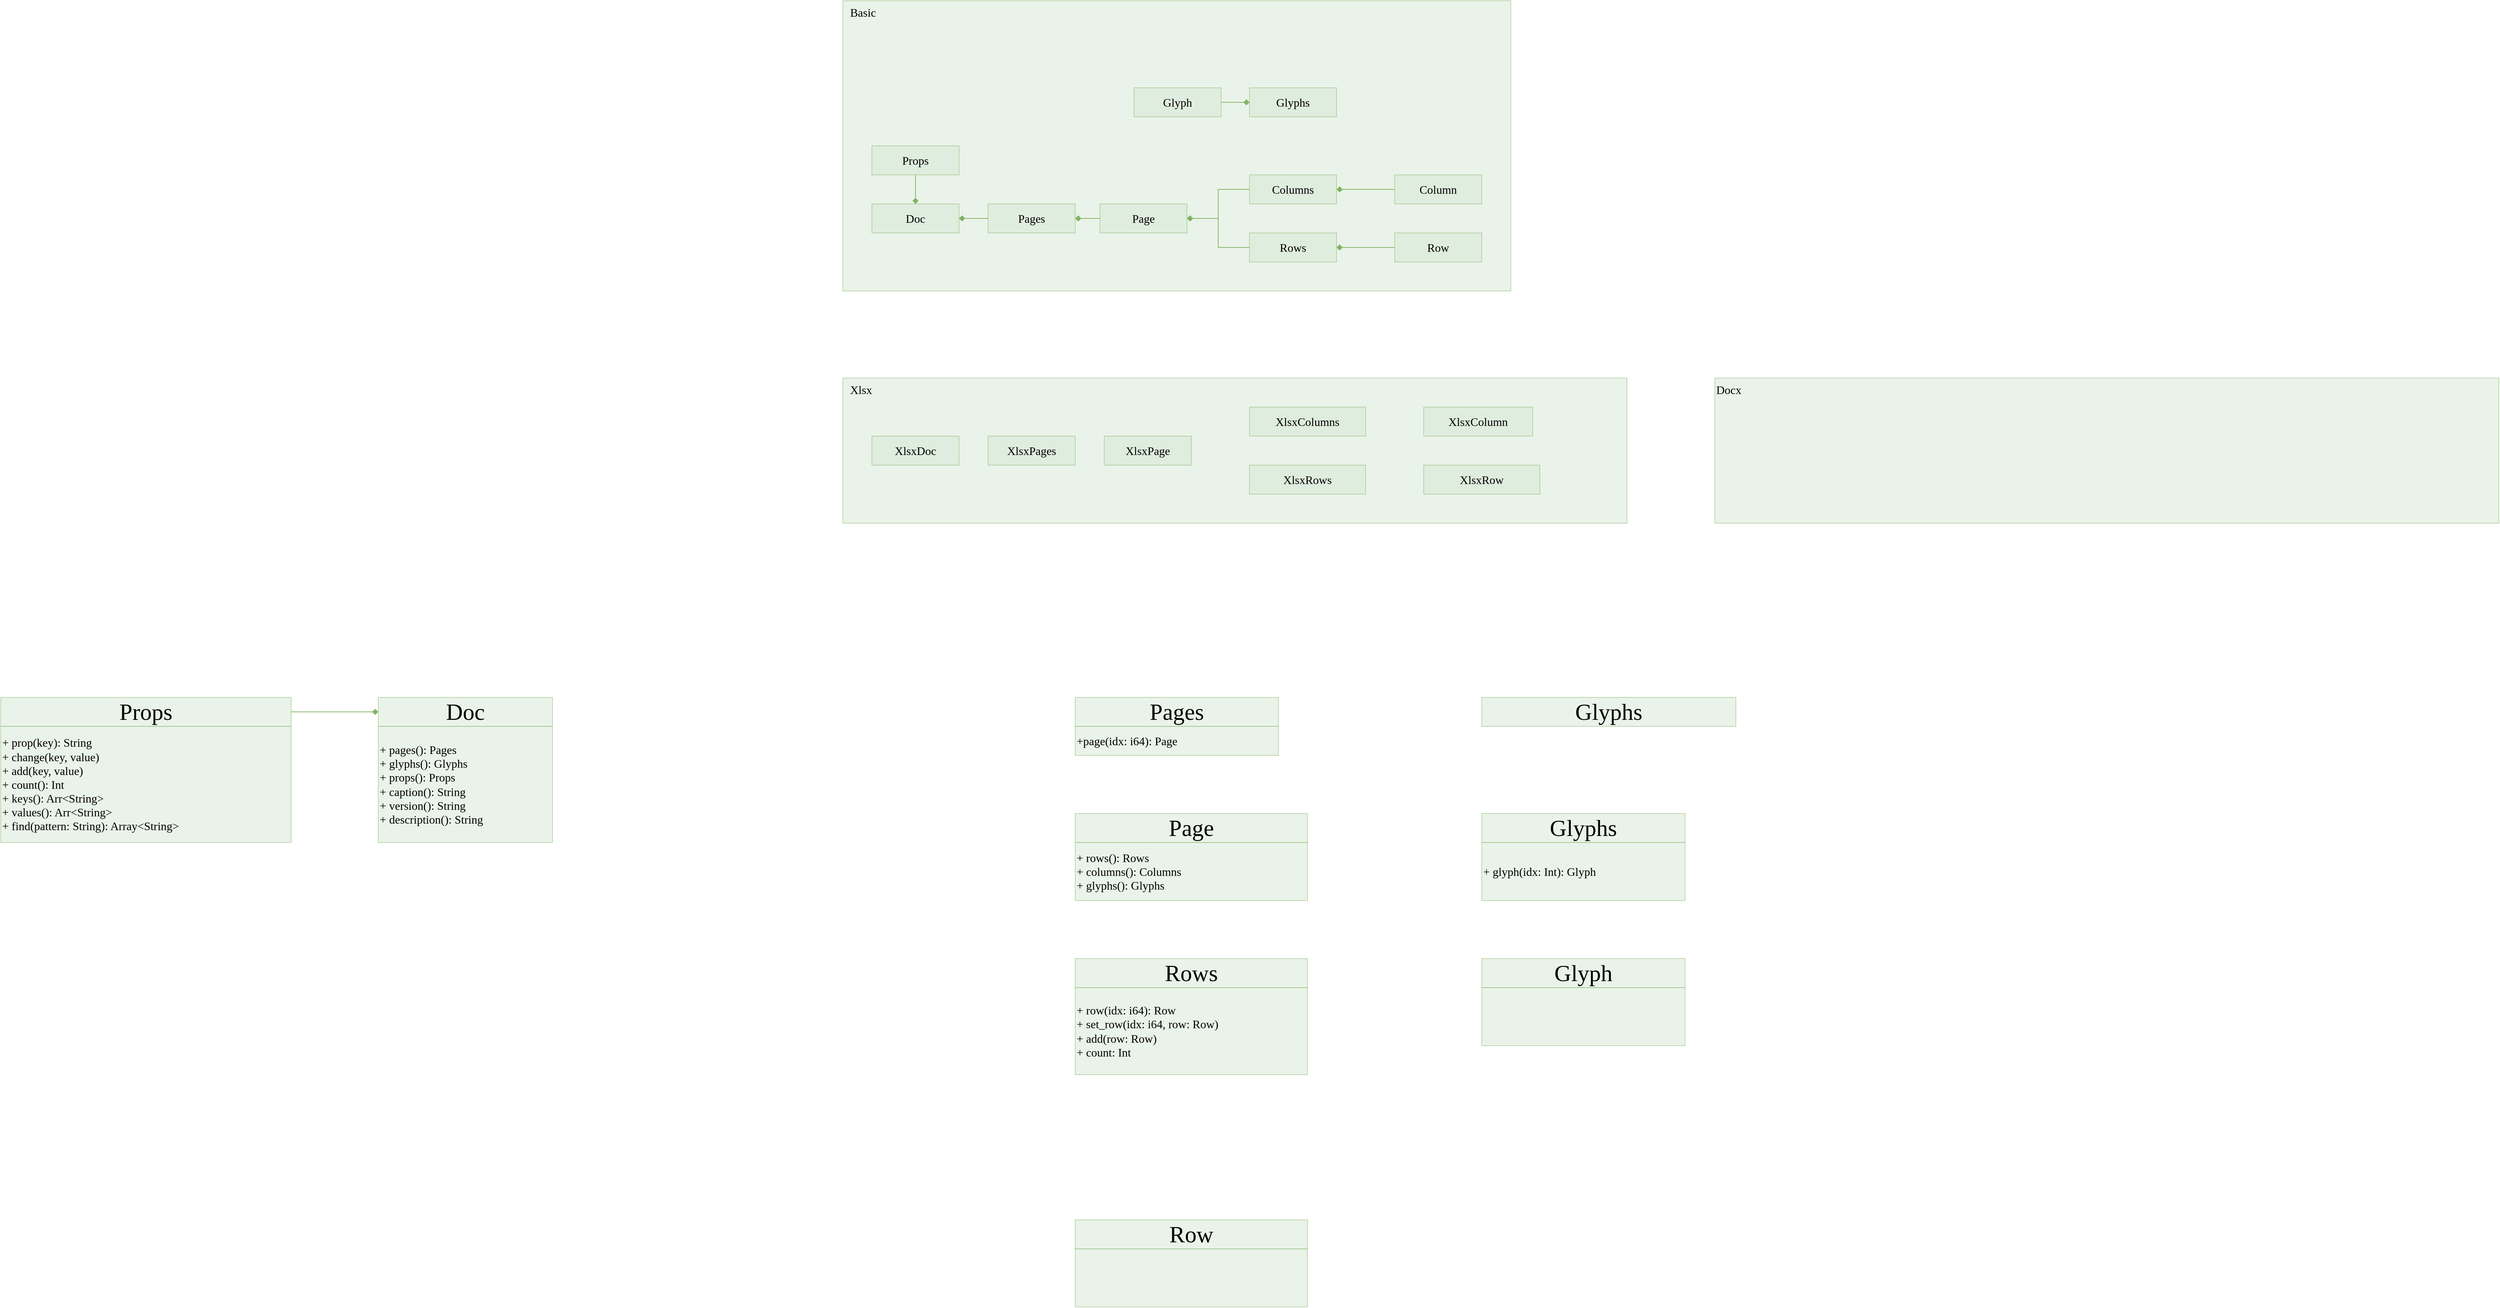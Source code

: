 <mxfile version="28.1.2">
  <diagram name="Overview" id="8y3Zl4VuxVWjsvq5kniv">
    <mxGraphModel dx="2702" dy="1868" grid="1" gridSize="10" guides="1" tooltips="1" connect="1" arrows="1" fold="1" page="1" pageScale="1" pageWidth="827" pageHeight="1169" math="0" shadow="0">
      <root>
        <mxCell id="0" />
        <mxCell id="1" parent="0" />
        <mxCell id="yGf21TPcP8UXwxqwGWnN-19" value="Xlsx" style="rounded=0;whiteSpace=wrap;html=1;fontFamily=Feature Mono Medium;fontSize=16;fillColor=#d5e8d4;strokeColor=#82b366;opacity=50;align=left;verticalAlign=top;spacingLeft=8;movable=0;resizable=0;rotatable=0;deletable=0;editable=0;locked=1;connectable=0;" parent="1" vertex="1">
          <mxGeometry x="40" y="440" width="1080" height="200" as="geometry" />
        </mxCell>
        <mxCell id="yGf21TPcP8UXwxqwGWnN-18" value="Basic" style="rounded=0;whiteSpace=wrap;html=1;fontFamily=Feature Mono Medium;fontSize=16;fillColor=#d5e8d4;strokeColor=#82b366;opacity=50;align=left;verticalAlign=top;movable=0;resizable=0;rotatable=0;deletable=0;editable=0;locked=1;connectable=0;spacingLeft=8;" parent="1" vertex="1">
          <mxGeometry x="40" y="-80" width="920" height="400" as="geometry" />
        </mxCell>
        <mxCell id="yGf21TPcP8UXwxqwGWnN-1" value="Doc" style="rounded=0;whiteSpace=wrap;html=1;fontFamily=Feature Mono Medium;fontSize=16;fillColor=#d5e8d4;strokeColor=#82b366;opacity=50;" parent="1" vertex="1">
          <mxGeometry x="80" y="200" width="120" height="40" as="geometry" />
        </mxCell>
        <mxCell id="Kbxt-SDFFBqTt6nUBHVl-6" style="edgeStyle=orthogonalEdgeStyle;rounded=0;orthogonalLoop=1;jettySize=auto;html=1;exitX=0;exitY=0.5;exitDx=0;exitDy=0;fillColor=#d5e8d4;strokeColor=#82b366;endArrow=diamond;endFill=1;" parent="1" source="yGf21TPcP8UXwxqwGWnN-2" target="yGf21TPcP8UXwxqwGWnN-7" edge="1">
          <mxGeometry relative="1" as="geometry" />
        </mxCell>
        <mxCell id="yGf21TPcP8UXwxqwGWnN-2" value="Rows" style="rounded=0;whiteSpace=wrap;html=1;fontFamily=Feature Mono Medium;fontSize=16;fillColor=#d5e8d4;strokeColor=#82b366;opacity=50;" parent="1" vertex="1">
          <mxGeometry x="600" y="240" width="120" height="40" as="geometry" />
        </mxCell>
        <mxCell id="Kbxt-SDFFBqTt6nUBHVl-7" style="edgeStyle=orthogonalEdgeStyle;rounded=0;orthogonalLoop=1;jettySize=auto;html=1;exitX=0;exitY=0.5;exitDx=0;exitDy=0;entryX=1;entryY=0.5;entryDx=0;entryDy=0;fillColor=#d5e8d4;strokeColor=#82b366;endArrow=diamond;endFill=1;" parent="1" source="yGf21TPcP8UXwxqwGWnN-3" target="yGf21TPcP8UXwxqwGWnN-2" edge="1">
          <mxGeometry relative="1" as="geometry" />
        </mxCell>
        <mxCell id="yGf21TPcP8UXwxqwGWnN-3" value="Row" style="rounded=0;whiteSpace=wrap;html=1;fontFamily=Feature Mono Medium;fontSize=16;fillColor=#d5e8d4;strokeColor=#82b366;opacity=50;" parent="1" vertex="1">
          <mxGeometry x="800" y="240" width="120" height="40" as="geometry" />
        </mxCell>
        <mxCell id="Kbxt-SDFFBqTt6nUBHVl-5" style="edgeStyle=orthogonalEdgeStyle;rounded=0;orthogonalLoop=1;jettySize=auto;html=1;exitX=0;exitY=0.5;exitDx=0;exitDy=0;entryX=1;entryY=0.5;entryDx=0;entryDy=0;endArrow=diamond;endFill=1;fillColor=#d5e8d4;strokeColor=#82b366;" parent="1" source="yGf21TPcP8UXwxqwGWnN-4" target="yGf21TPcP8UXwxqwGWnN-7" edge="1">
          <mxGeometry relative="1" as="geometry" />
        </mxCell>
        <mxCell id="yGf21TPcP8UXwxqwGWnN-4" value="Columns" style="rounded=0;whiteSpace=wrap;html=1;fontFamily=Feature Mono Medium;fontSize=16;fillColor=#d5e8d4;strokeColor=#82b366;opacity=50;" parent="1" vertex="1">
          <mxGeometry x="600" y="160" width="120" height="40" as="geometry" />
        </mxCell>
        <mxCell id="Kbxt-SDFFBqTt6nUBHVl-8" style="edgeStyle=orthogonalEdgeStyle;rounded=0;orthogonalLoop=1;jettySize=auto;html=1;exitX=0;exitY=0.5;exitDx=0;exitDy=0;entryX=1;entryY=0.5;entryDx=0;entryDy=0;fillColor=#d5e8d4;strokeColor=#82b366;endArrow=diamond;endFill=1;" parent="1" source="yGf21TPcP8UXwxqwGWnN-5" target="yGf21TPcP8UXwxqwGWnN-4" edge="1">
          <mxGeometry relative="1" as="geometry" />
        </mxCell>
        <mxCell id="yGf21TPcP8UXwxqwGWnN-5" value="Column" style="rounded=0;whiteSpace=wrap;html=1;fontFamily=Feature Mono Medium;fontSize=16;fillColor=#d5e8d4;strokeColor=#82b366;opacity=50;" parent="1" vertex="1">
          <mxGeometry x="800" y="160" width="120" height="40" as="geometry" />
        </mxCell>
        <mxCell id="Kbxt-SDFFBqTt6nUBHVl-2" style="edgeStyle=orthogonalEdgeStyle;rounded=0;orthogonalLoop=1;jettySize=auto;html=1;exitX=0;exitY=0.5;exitDx=0;exitDy=0;entryX=1;entryY=0.5;entryDx=0;entryDy=0;endArrow=diamond;endFill=1;fillColor=#d5e8d4;strokeColor=#82b366;" parent="1" source="yGf21TPcP8UXwxqwGWnN-6" target="yGf21TPcP8UXwxqwGWnN-1" edge="1">
          <mxGeometry relative="1" as="geometry" />
        </mxCell>
        <mxCell id="yGf21TPcP8UXwxqwGWnN-6" value="Pages" style="rounded=0;whiteSpace=wrap;html=1;fontFamily=Feature Mono Medium;fontSize=16;fillColor=#d5e8d4;strokeColor=#82b366;opacity=50;" parent="1" vertex="1">
          <mxGeometry x="240" y="200" width="120" height="40" as="geometry" />
        </mxCell>
        <mxCell id="Kbxt-SDFFBqTt6nUBHVl-4" style="edgeStyle=orthogonalEdgeStyle;rounded=0;orthogonalLoop=1;jettySize=auto;html=1;exitX=0;exitY=0.5;exitDx=0;exitDy=0;entryX=1;entryY=0.5;entryDx=0;entryDy=0;fillColor=#d5e8d4;strokeColor=#82b366;endArrow=diamond;endFill=1;" parent="1" source="yGf21TPcP8UXwxqwGWnN-7" target="yGf21TPcP8UXwxqwGWnN-6" edge="1">
          <mxGeometry relative="1" as="geometry" />
        </mxCell>
        <mxCell id="yGf21TPcP8UXwxqwGWnN-7" value="Page" style="rounded=0;whiteSpace=wrap;html=1;fontFamily=Feature Mono Medium;fontSize=16;fillColor=#d5e8d4;strokeColor=#82b366;opacity=50;" parent="1" vertex="1">
          <mxGeometry x="394" y="200" width="120" height="40" as="geometry" />
        </mxCell>
        <mxCell id="yGf21TPcP8UXwxqwGWnN-8" value="XlsxDoc" style="rounded=0;whiteSpace=wrap;html=1;fontFamily=Feature Mono Medium;fontSize=16;fillColor=#d5e8d4;strokeColor=#82b366;opacity=50;" parent="1" vertex="1">
          <mxGeometry x="80" y="520" width="120" height="40" as="geometry" />
        </mxCell>
        <mxCell id="yGf21TPcP8UXwxqwGWnN-11" value="XlsxPages" style="rounded=0;whiteSpace=wrap;html=1;fontFamily=Feature Mono Medium;fontSize=16;fillColor=#d5e8d4;strokeColor=#82b366;opacity=50;" parent="1" vertex="1">
          <mxGeometry x="240" y="520" width="120" height="40" as="geometry" />
        </mxCell>
        <mxCell id="yGf21TPcP8UXwxqwGWnN-12" value="XlsxPage" style="rounded=0;whiteSpace=wrap;html=1;fontFamily=Feature Mono Medium;fontSize=16;fillColor=#d5e8d4;strokeColor=#82b366;opacity=50;" parent="1" vertex="1">
          <mxGeometry x="400" y="520" width="120" height="40" as="geometry" />
        </mxCell>
        <mxCell id="yGf21TPcP8UXwxqwGWnN-13" value="XlsxRows" style="rounded=0;whiteSpace=wrap;html=1;fontFamily=Feature Mono Medium;fontSize=16;fillColor=#d5e8d4;strokeColor=#82b366;opacity=50;" parent="1" vertex="1">
          <mxGeometry x="600" y="560" width="160" height="40" as="geometry" />
        </mxCell>
        <mxCell id="yGf21TPcP8UXwxqwGWnN-14" value="XlsxRow" style="rounded=0;whiteSpace=wrap;html=1;fontFamily=Feature Mono Medium;fontSize=16;fillColor=#d5e8d4;strokeColor=#82b366;opacity=50;" parent="1" vertex="1">
          <mxGeometry x="840" y="560" width="160" height="40" as="geometry" />
        </mxCell>
        <mxCell id="yGf21TPcP8UXwxqwGWnN-15" value="XlsxColumns" style="rounded=0;whiteSpace=wrap;html=1;fontFamily=Feature Mono Medium;fontSize=16;fillColor=#d5e8d4;strokeColor=#82b366;opacity=50;" parent="1" vertex="1">
          <mxGeometry x="600" y="480" width="160" height="40" as="geometry" />
        </mxCell>
        <mxCell id="yGf21TPcP8UXwxqwGWnN-16" value="XlsxColumn" style="rounded=0;whiteSpace=wrap;html=1;fontFamily=Feature Mono Medium;fontSize=16;fillColor=#d5e8d4;strokeColor=#82b366;opacity=50;" parent="1" vertex="1">
          <mxGeometry x="840" y="480" width="150" height="40" as="geometry" />
        </mxCell>
        <mxCell id="yGf21TPcP8UXwxqwGWnN-20" value="Docx" style="rounded=0;whiteSpace=wrap;html=1;fontFamily=Feature Mono Medium;fontSize=16;fillColor=#d5e8d4;strokeColor=#82b366;opacity=50;align=left;verticalAlign=top;" parent="1" vertex="1">
          <mxGeometry x="1241" y="440" width="1080" height="200" as="geometry" />
        </mxCell>
        <mxCell id="yGf21TPcP8UXwxqwGWnN-21" value="Doc" style="rounded=0;whiteSpace=wrap;html=1;fontFamily=Feature Mono Medium;fontSize=32;fillColor=#d5e8d4;strokeColor=#82b366;opacity=50;" parent="1" vertex="1">
          <mxGeometry x="-600" y="880" width="240" height="40" as="geometry" />
        </mxCell>
        <mxCell id="yGf21TPcP8UXwxqwGWnN-22" value="+ pages(): Pages&lt;div&gt;+ glyphs(): Glyphs&lt;/div&gt;&lt;div&gt;+ props(): Props&lt;br&gt;+ caption(): String&lt;/div&gt;&lt;div&gt;+ version(): String&lt;/div&gt;&lt;div&gt;+ description(): String&lt;/div&gt;" style="rounded=0;whiteSpace=wrap;html=1;fontFamily=Feature Mono Medium;fontSize=16;fillColor=#d5e8d4;strokeColor=#82b366;opacity=50;align=left;" parent="1" vertex="1">
          <mxGeometry x="-600" y="920" width="240" height="160" as="geometry" />
        </mxCell>
        <mxCell id="yGf21TPcP8UXwxqwGWnN-23" value="Pages" style="rounded=0;whiteSpace=wrap;html=1;fontFamily=Feature Mono Medium;fontSize=32;fillColor=#d5e8d4;strokeColor=#82b366;opacity=50;" parent="1" vertex="1">
          <mxGeometry x="360" y="880" width="280" height="40" as="geometry" />
        </mxCell>
        <mxCell id="yGf21TPcP8UXwxqwGWnN-24" value="+page(idx: i64): Page" style="rounded=0;whiteSpace=wrap;html=1;fontFamily=Feature Mono Medium;fontSize=16;fillColor=#d5e8d4;strokeColor=#82b366;opacity=50;align=left;" parent="1" vertex="1">
          <mxGeometry x="360" y="920" width="280" height="40" as="geometry" />
        </mxCell>
        <mxCell id="yGf21TPcP8UXwxqwGWnN-25" value="+ rows(): Rows&lt;div&gt;+ columns(): Columns&lt;/div&gt;&lt;div&gt;+ glyphs(): Glyphs&lt;/div&gt;" style="rounded=0;whiteSpace=wrap;html=1;fontFamily=Feature Mono Medium;fontSize=16;fillColor=#d5e8d4;strokeColor=#82b366;opacity=50;align=left;" parent="1" vertex="1">
          <mxGeometry x="360" y="1080" width="320" height="80" as="geometry" />
        </mxCell>
        <mxCell id="yGf21TPcP8UXwxqwGWnN-26" value="Page" style="rounded=0;whiteSpace=wrap;html=1;fontFamily=Feature Mono Medium;fontSize=32;fillColor=#d5e8d4;strokeColor=#82b366;opacity=50;" parent="1" vertex="1">
          <mxGeometry x="360" y="1040" width="320" height="40" as="geometry" />
        </mxCell>
        <mxCell id="yGf21TPcP8UXwxqwGWnN-27" value="+ glyph(idx: Int): Glyph" style="rounded=0;whiteSpace=wrap;html=1;fontFamily=Feature Mono Medium;fontSize=16;fillColor=#d5e8d4;strokeColor=#82b366;opacity=50;align=left;" parent="1" vertex="1">
          <mxGeometry x="920" y="1080" width="280" height="80" as="geometry" />
        </mxCell>
        <mxCell id="yGf21TPcP8UXwxqwGWnN-28" value="Glyphs" style="rounded=0;whiteSpace=wrap;html=1;fontFamily=Feature Mono Medium;fontSize=32;fillColor=#d5e8d4;strokeColor=#82b366;opacity=50;" parent="1" vertex="1">
          <mxGeometry x="920" y="1040" width="280" height="40" as="geometry" />
        </mxCell>
        <mxCell id="yGf21TPcP8UXwxqwGWnN-29" value="" style="rounded=0;whiteSpace=wrap;html=1;fontFamily=Feature Mono Medium;fontSize=16;fillColor=#d5e8d4;strokeColor=#82b366;opacity=50;align=left;" parent="1" vertex="1">
          <mxGeometry x="920" y="1280" width="280" height="80" as="geometry" />
        </mxCell>
        <mxCell id="yGf21TPcP8UXwxqwGWnN-30" value="Glyph" style="rounded=0;whiteSpace=wrap;html=1;fontFamily=Feature Mono Medium;fontSize=32;fillColor=#d5e8d4;strokeColor=#82b366;opacity=50;" parent="1" vertex="1">
          <mxGeometry x="920" y="1240" width="280" height="40" as="geometry" />
        </mxCell>
        <mxCell id="yGf21TPcP8UXwxqwGWnN-31" value="+ row(idx: i64): Row&lt;div&gt;+ set_row(idx: i64, row: Row)&lt;/div&gt;&lt;div&gt;+ add(row: Row)&lt;/div&gt;&lt;div&gt;+ count: Int&lt;/div&gt;" style="rounded=0;whiteSpace=wrap;html=1;fontFamily=Feature Mono Medium;fontSize=16;fillColor=#d5e8d4;strokeColor=#82b366;opacity=50;align=left;" parent="1" vertex="1">
          <mxGeometry x="360" y="1280" width="320" height="120" as="geometry" />
        </mxCell>
        <mxCell id="yGf21TPcP8UXwxqwGWnN-32" value="Rows" style="rounded=0;whiteSpace=wrap;html=1;fontFamily=Feature Mono Medium;fontSize=32;fillColor=#d5e8d4;strokeColor=#82b366;opacity=50;" parent="1" vertex="1">
          <mxGeometry x="360" y="1240" width="320" height="40" as="geometry" />
        </mxCell>
        <mxCell id="yGf21TPcP8UXwxqwGWnN-33" value="Glyphs" style="rounded=0;whiteSpace=wrap;html=1;fontFamily=Feature Mono Medium;fontSize=32;fillColor=#d5e8d4;strokeColor=#82b366;opacity=50;" parent="1" vertex="1">
          <mxGeometry x="920" y="880" width="350" height="40" as="geometry" />
        </mxCell>
        <mxCell id="yGf21TPcP8UXwxqwGWnN-34" value="Glyphs" style="rounded=0;whiteSpace=wrap;html=1;fontFamily=Feature Mono Medium;fontSize=16;fillColor=#d5e8d4;strokeColor=#82b366;opacity=50;" parent="1" vertex="1">
          <mxGeometry x="600" y="40" width="120" height="40" as="geometry" />
        </mxCell>
        <mxCell id="yGf21TPcP8UXwxqwGWnN-40" style="edgeStyle=orthogonalEdgeStyle;rounded=0;orthogonalLoop=1;jettySize=auto;html=1;exitX=1;exitY=0.5;exitDx=0;exitDy=0;entryX=0;entryY=0.5;entryDx=0;entryDy=0;endArrow=diamond;endFill=1;fillColor=#d5e8d4;strokeColor=#82b366;" parent="1" source="yGf21TPcP8UXwxqwGWnN-35" target="yGf21TPcP8UXwxqwGWnN-34" edge="1">
          <mxGeometry relative="1" as="geometry" />
        </mxCell>
        <mxCell id="yGf21TPcP8UXwxqwGWnN-35" value="Glyph" style="rounded=0;whiteSpace=wrap;html=1;fontFamily=Feature Mono Medium;fontSize=16;fillColor=#d5e8d4;strokeColor=#82b366;opacity=50;" parent="1" vertex="1">
          <mxGeometry x="441" y="40" width="120" height="40" as="geometry" />
        </mxCell>
        <mxCell id="-wYGLoyKOjYevWKfY8zr-3" style="edgeStyle=orthogonalEdgeStyle;rounded=0;orthogonalLoop=1;jettySize=auto;html=1;exitX=0.5;exitY=1;exitDx=0;exitDy=0;entryX=0.5;entryY=0;entryDx=0;entryDy=0;fillColor=#d5e8d4;strokeColor=#82b366;startArrow=none;startFill=0;endArrow=diamond;endFill=1;" parent="1" source="-wYGLoyKOjYevWKfY8zr-1" target="yGf21TPcP8UXwxqwGWnN-1" edge="1">
          <mxGeometry relative="1" as="geometry" />
        </mxCell>
        <mxCell id="-wYGLoyKOjYevWKfY8zr-1" value="Props" style="rounded=0;whiteSpace=wrap;html=1;fontFamily=Feature Mono Medium;fontSize=16;fillColor=#d5e8d4;strokeColor=#82b366;opacity=50;" parent="1" vertex="1">
          <mxGeometry x="80" y="120" width="120" height="40" as="geometry" />
        </mxCell>
        <mxCell id="-wYGLoyKOjYevWKfY8zr-6" style="edgeStyle=orthogonalEdgeStyle;rounded=0;orthogonalLoop=1;jettySize=auto;html=1;exitX=1;exitY=0.5;exitDx=0;exitDy=0;entryX=0;entryY=0.5;entryDx=0;entryDy=0;fillColor=#d5e8d4;strokeColor=#82b366;endArrow=diamond;endFill=1;" parent="1" source="-wYGLoyKOjYevWKfY8zr-4" target="yGf21TPcP8UXwxqwGWnN-21" edge="1">
          <mxGeometry relative="1" as="geometry" />
        </mxCell>
        <mxCell id="-wYGLoyKOjYevWKfY8zr-4" value="Props" style="rounded=0;whiteSpace=wrap;html=1;fontFamily=Feature Mono Medium;fontSize=32;fillColor=#d5e8d4;strokeColor=#82b366;opacity=50;" parent="1" vertex="1">
          <mxGeometry x="-1120" y="880" width="400" height="40" as="geometry" />
        </mxCell>
        <mxCell id="-wYGLoyKOjYevWKfY8zr-5" value="+ prop(key): String&lt;div&gt;+ change(key, value)&lt;/div&gt;&lt;div&gt;+ add(key, value)&lt;/div&gt;&lt;div&gt;+ count(): Int&lt;/div&gt;&lt;div&gt;+ keys(): Arr&amp;lt;String&amp;gt;&lt;/div&gt;&lt;div&gt;+ values(): Arr&amp;lt;String&amp;gt;&lt;/div&gt;&lt;div&gt;+ find(pattern: String): Array&amp;lt;String&amp;gt;&lt;/div&gt;" style="rounded=0;whiteSpace=wrap;html=1;fontFamily=Feature Mono Medium;fontSize=16;fillColor=#d5e8d4;strokeColor=#82b366;opacity=50;align=left;" parent="1" vertex="1">
          <mxGeometry x="-1120" y="920" width="400" height="160" as="geometry" />
        </mxCell>
        <mxCell id="-wYGLoyKOjYevWKfY8zr-7" value="" style="rounded=0;whiteSpace=wrap;html=1;fontFamily=Feature Mono Medium;fontSize=16;fillColor=#d5e8d4;strokeColor=#82b366;opacity=50;align=left;" parent="1" vertex="1">
          <mxGeometry x="360" y="1640" width="320" height="80" as="geometry" />
        </mxCell>
        <mxCell id="-wYGLoyKOjYevWKfY8zr-8" value="Row" style="rounded=0;whiteSpace=wrap;html=1;fontFamily=Feature Mono Medium;fontSize=32;fillColor=#d5e8d4;strokeColor=#82b366;opacity=50;" parent="1" vertex="1">
          <mxGeometry x="360" y="1600" width="320" height="40" as="geometry" />
        </mxCell>
      </root>
    </mxGraphModel>
  </diagram>
</mxfile>
